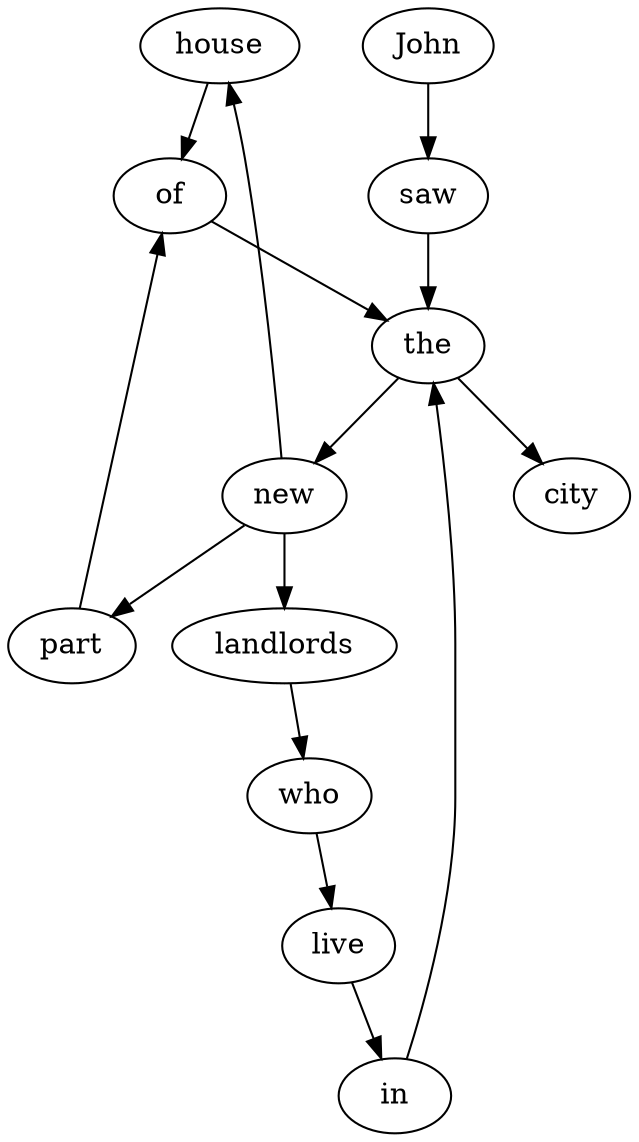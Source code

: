 digraph G {
	house -> of ;
	new -> house ;
	new -> landlords ;
	in -> the ;
	saw -> the ;
	the -> city ;
	landlords -> who ;
	John -> saw ;
	new -> part ;
	live -> in ;
	who -> live ;
	of -> the ;
	part -> of ;
	the -> new ;
}

